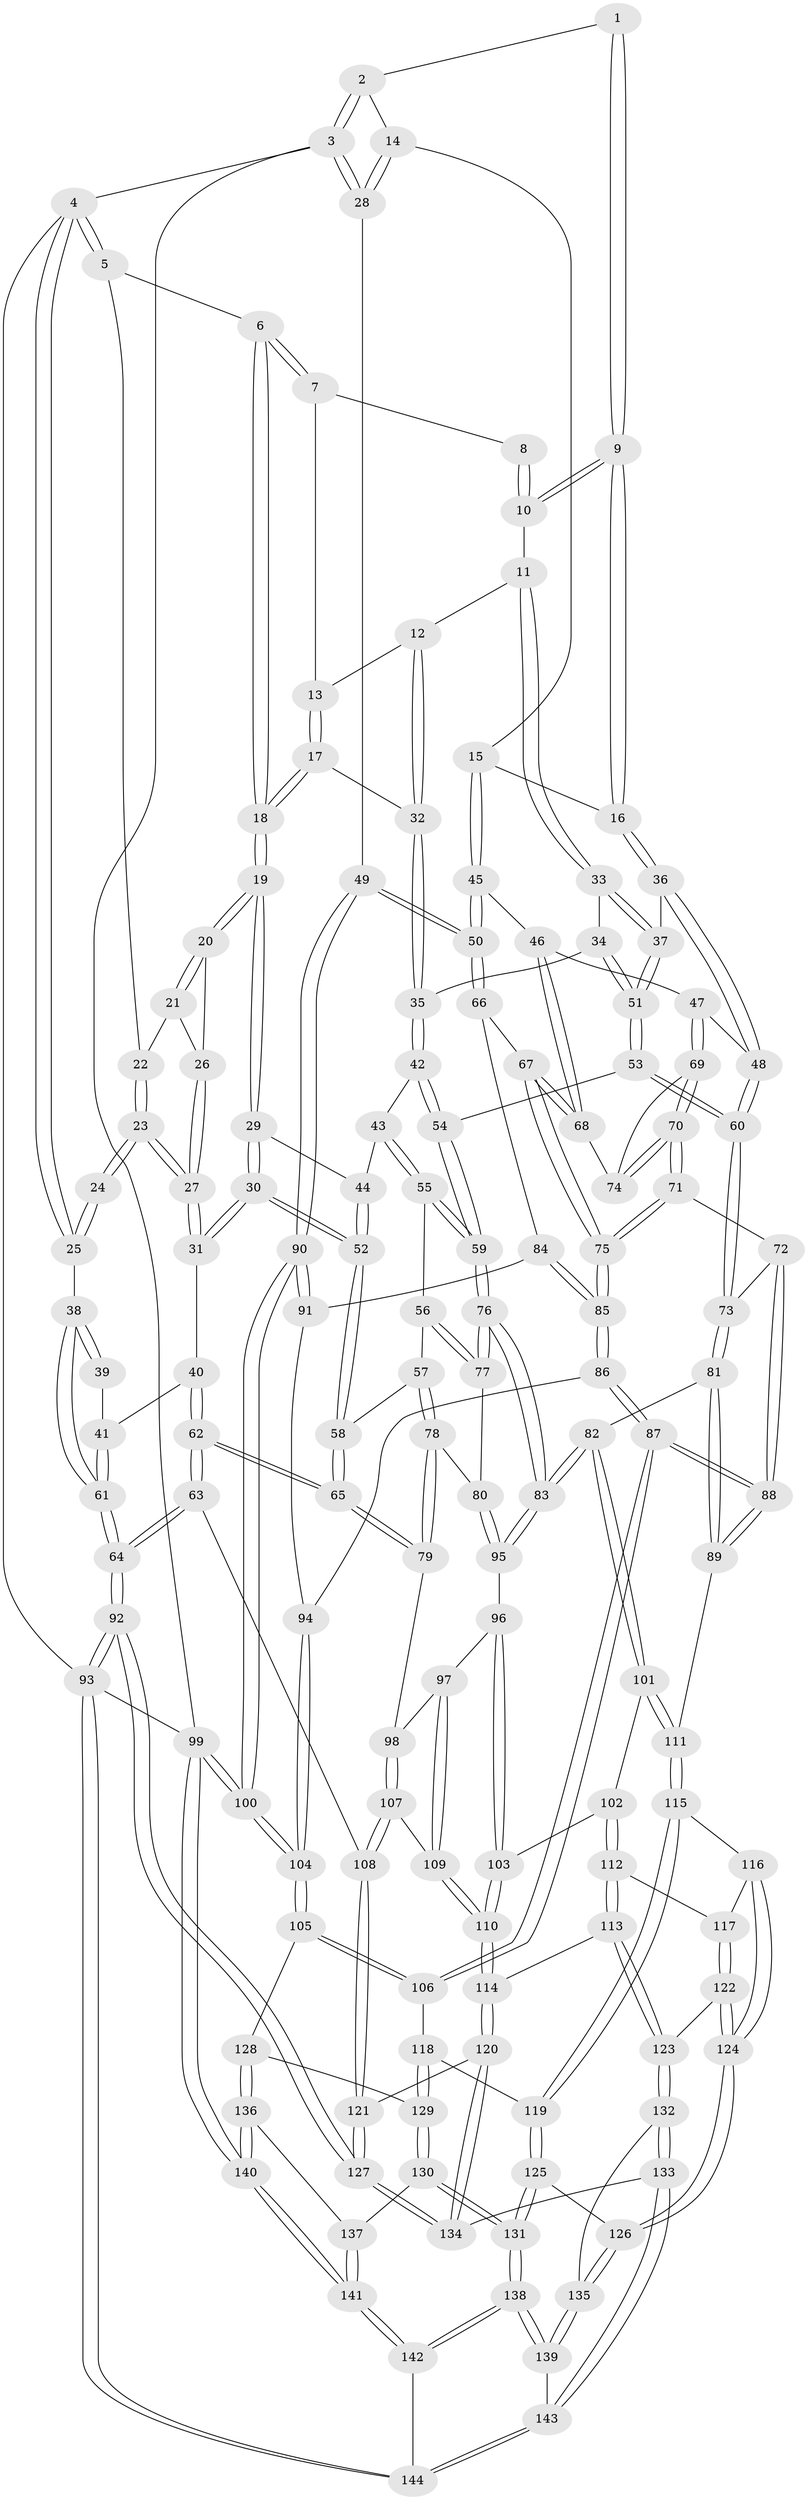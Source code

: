 // Generated by graph-tools (version 1.1) at 2025/51/03/09/25 03:51:07]
// undirected, 144 vertices, 357 edges
graph export_dot {
graph [start="1"]
  node [color=gray90,style=filled];
  1 [pos="+0.723321751718499+0"];
  2 [pos="+0.9601642624311812+0"];
  3 [pos="+1+0"];
  4 [pos="+0+0"];
  5 [pos="+0.24800983697759885+0"];
  6 [pos="+0.3739565609949209+0"];
  7 [pos="+0.4692813208164424+0"];
  8 [pos="+0.4841148968425545+0"];
  9 [pos="+0.7046449471168239+0.07226320940688512"];
  10 [pos="+0.595252308330079+0.08501341739830168"];
  11 [pos="+0.5716200287278681+0.1023985447542943"];
  12 [pos="+0.5243382217760388+0.10384963470292233"];
  13 [pos="+0.4992315536225065+0"];
  14 [pos="+0.8314955648514492+0.06991466128798243"];
  15 [pos="+0.7929245001146372+0.1254304519566501"];
  16 [pos="+0.7226722276941302+0.09312533072180867"];
  17 [pos="+0.4371421490312773+0.10980882170177086"];
  18 [pos="+0.42694637548637315+0.10889766852644629"];
  19 [pos="+0.4216528249655372+0.11258884868549503"];
  20 [pos="+0.3818497576029652+0.10037241042296537"];
  21 [pos="+0.3078380123444428+0.022485731862184846"];
  22 [pos="+0.24816251662947128+0"];
  23 [pos="+0.21500252155624264+0.10797825618350756"];
  24 [pos="+0.1755722913135894+0.10364078456520973"];
  25 [pos="+0+0"];
  26 [pos="+0.3280410503580944+0.10511931608919574"];
  27 [pos="+0.23240403535740337+0.160452374161536"];
  28 [pos="+1+0"];
  29 [pos="+0.4115744962569147+0.13326347193814922"];
  30 [pos="+0.2878531370283293+0.23958742399315025"];
  31 [pos="+0.23485214860506015+0.1941937440468329"];
  32 [pos="+0.4893360804249526+0.11789463488966942"];
  33 [pos="+0.5724829501514657+0.1069913547024758"];
  34 [pos="+0.5514514602739162+0.21563724301861567"];
  35 [pos="+0.5044178823555432+0.2279465677504515"];
  36 [pos="+0.6552886534136811+0.2150576774118906"];
  37 [pos="+0.6325816115302717+0.23280791492456843"];
  38 [pos="+0+0"];
  39 [pos="+0.05183425341117203+0.11127269007035723"];
  40 [pos="+0.13053536090744094+0.23603069245890476"];
  41 [pos="+0.11104462037980471+0.22869937362935838"];
  42 [pos="+0.5001766288676479+0.2343709105789604"];
  43 [pos="+0.4636572827180743+0.24435392843400125"];
  44 [pos="+0.43968128787178845+0.22602167528311282"];
  45 [pos="+0.8157547365019416+0.1570927334454819"];
  46 [pos="+0.7925818982571163+0.24319745441677015"];
  47 [pos="+0.7919236810427519+0.24391202171365922"];
  48 [pos="+0.7802422344747373+0.24915710534504745"];
  49 [pos="+1+0.19443633352653156"];
  50 [pos="+1+0.1950467426902289"];
  51 [pos="+0.6293017429647939+0.2390365180586004"];
  52 [pos="+0.29065410030798267+0.24566063579730216"];
  53 [pos="+0.630917972478415+0.32132665151500694"];
  54 [pos="+0.5519405516477814+0.32633265799344846"];
  55 [pos="+0.4247938889120935+0.32114666629238847"];
  56 [pos="+0.3465718644966696+0.3232183157658065"];
  57 [pos="+0.3374156889391661+0.3199079196350819"];
  58 [pos="+0.29838388465629073+0.27894329632553794"];
  59 [pos="+0.49089575203605834+0.3730965338484697"];
  60 [pos="+0.6635102581671202+0.3516448587791998"];
  61 [pos="+0+0.31030379219022763"];
  62 [pos="+0.11937255702514217+0.439124216025837"];
  63 [pos="+0+0.5013184319185886"];
  64 [pos="+0+0.5019965499732715"];
  65 [pos="+0.13286907320578628+0.43998996628999937"];
  66 [pos="+1+0.2945042487696136"];
  67 [pos="+0.932611199874827+0.32394332301060935"];
  68 [pos="+0.900605572312123+0.31351928996459477"];
  69 [pos="+0.8016329225432497+0.3254251690343655"];
  70 [pos="+0.8010866197320767+0.3583116580391903"];
  71 [pos="+0.7925744322459811+0.3862195204402683"];
  72 [pos="+0.7538143184898861+0.39246430512008845"];
  73 [pos="+0.6696131383370707+0.36914841951592686"];
  74 [pos="+0.8809649433292072+0.32050774384788255"];
  75 [pos="+0.8657162874332853+0.4295283271224058"];
  76 [pos="+0.48658317951039887+0.45364663471908273"];
  77 [pos="+0.39239289682244494+0.42570524346174576"];
  78 [pos="+0.30391473499500665+0.41990990068164674"];
  79 [pos="+0.14085786202851902+0.4440966324956857"];
  80 [pos="+0.3338855734331544+0.4694785372331588"];
  81 [pos="+0.6431385908271746+0.4433287189784168"];
  82 [pos="+0.5184072952108194+0.5153178719415344"];
  83 [pos="+0.5019443540067671+0.49183613800582204"];
  84 [pos="+0.934435564782893+0.45204745433510507"];
  85 [pos="+0.873665264547239+0.46320712993089014"];
  86 [pos="+0.8678711393317459+0.4922941424066268"];
  87 [pos="+0.7800175943619355+0.5831369448638836"];
  88 [pos="+0.7713583931872079+0.5746025936855821"];
  89 [pos="+0.7454856714738629+0.5586403576654246"];
  90 [pos="+1+0.3776017305702314"];
  91 [pos="+1+0.4494769122972399"];
  92 [pos="+0+1"];
  93 [pos="+0+1"];
  94 [pos="+0.9443630955299035+0.5326765207775623"];
  95 [pos="+0.3319919041878523+0.4953304202767122"];
  96 [pos="+0.3254468858020531+0.5074602479881012"];
  97 [pos="+0.2395553095453098+0.5182417801227135"];
  98 [pos="+0.1989399019174146+0.49675437590114485"];
  99 [pos="+1+1"];
  100 [pos="+1+0.7810295825890311"];
  101 [pos="+0.5171234859682727+0.5410945194335427"];
  102 [pos="+0.4262635207505483+0.5817828753712202"];
  103 [pos="+0.3575467298036451+0.5780827378109302"];
  104 [pos="+1+0.7439192399218202"];
  105 [pos="+1+0.7436363460418989"];
  106 [pos="+0.7818618614435011+0.6060483160903422"];
  107 [pos="+0.18912234914021844+0.6147354622806512"];
  108 [pos="+0.11679073623952148+0.6387007048071354"];
  109 [pos="+0.2675010754259694+0.6358625925079305"];
  110 [pos="+0.29056944828943854+0.6611627946761275"];
  111 [pos="+0.5326931999693942+0.5673691586461238"];
  112 [pos="+0.41179027186018674+0.6731013310744366"];
  113 [pos="+0.35637043031184246+0.7279740239904416"];
  114 [pos="+0.29325070785485213+0.6956813521700714"];
  115 [pos="+0.5458343371770229+0.6133991868787901"];
  116 [pos="+0.5317720835996467+0.636617390149535"];
  117 [pos="+0.4588128077095595+0.675873026651164"];
  118 [pos="+0.7195506565954272+0.6794471090601889"];
  119 [pos="+0.664391133286016+0.698094923794067"];
  120 [pos="+0.23108919502898423+0.7400317272135015"];
  121 [pos="+0.14936733048888912+0.7241774912629804"];
  122 [pos="+0.4641102102259972+0.7596212368532147"];
  123 [pos="+0.36819945207404675+0.7448393017527418"];
  124 [pos="+0.5031121973181445+0.7760214448177116"];
  125 [pos="+0.6057829716035547+0.8185006674072071"];
  126 [pos="+0.5254677290630476+0.8071772338691501"];
  127 [pos="+0+1"];
  128 [pos="+0.8710949878190283+0.8221366126937205"];
  129 [pos="+0.7993354869772556+0.8252495018333371"];
  130 [pos="+0.7539216688907598+0.8667466767739743"];
  131 [pos="+0.6334226150402822+0.8637002023891934"];
  132 [pos="+0.3641930232484555+0.8142948552264321"];
  133 [pos="+0.2819995826475246+0.8989571828424129"];
  134 [pos="+0.23498747704897222+0.8811043211909154"];
  135 [pos="+0.45641216637167925+0.8836870749719757"];
  136 [pos="+0.8663067769920925+0.9574265414250884"];
  137 [pos="+0.7611397818057382+0.897055421442479"];
  138 [pos="+0.5900841209575601+1"];
  139 [pos="+0.4540617603039713+0.8975103793138809"];
  140 [pos="+0.9803872027448558+1"];
  141 [pos="+0.7435842049420175+1"];
  142 [pos="+0.6013860337311919+1"];
  143 [pos="+0.3339442085359606+0.9704277888878673"];
  144 [pos="+0.3450205648244778+1"];
  1 -- 2;
  1 -- 9;
  1 -- 9;
  2 -- 3;
  2 -- 3;
  2 -- 14;
  3 -- 4;
  3 -- 28;
  3 -- 28;
  3 -- 99;
  4 -- 5;
  4 -- 5;
  4 -- 25;
  4 -- 25;
  4 -- 93;
  5 -- 6;
  5 -- 22;
  6 -- 7;
  6 -- 7;
  6 -- 18;
  6 -- 18;
  7 -- 8;
  7 -- 13;
  8 -- 10;
  8 -- 10;
  9 -- 10;
  9 -- 10;
  9 -- 16;
  9 -- 16;
  10 -- 11;
  11 -- 12;
  11 -- 33;
  11 -- 33;
  12 -- 13;
  12 -- 32;
  12 -- 32;
  13 -- 17;
  13 -- 17;
  14 -- 15;
  14 -- 28;
  14 -- 28;
  15 -- 16;
  15 -- 45;
  15 -- 45;
  16 -- 36;
  16 -- 36;
  17 -- 18;
  17 -- 18;
  17 -- 32;
  18 -- 19;
  18 -- 19;
  19 -- 20;
  19 -- 20;
  19 -- 29;
  19 -- 29;
  20 -- 21;
  20 -- 21;
  20 -- 26;
  21 -- 22;
  21 -- 26;
  22 -- 23;
  22 -- 23;
  23 -- 24;
  23 -- 24;
  23 -- 27;
  23 -- 27;
  24 -- 25;
  24 -- 25;
  25 -- 38;
  26 -- 27;
  26 -- 27;
  27 -- 31;
  27 -- 31;
  28 -- 49;
  29 -- 30;
  29 -- 30;
  29 -- 44;
  30 -- 31;
  30 -- 31;
  30 -- 52;
  30 -- 52;
  31 -- 40;
  32 -- 35;
  32 -- 35;
  33 -- 34;
  33 -- 37;
  33 -- 37;
  34 -- 35;
  34 -- 51;
  34 -- 51;
  35 -- 42;
  35 -- 42;
  36 -- 37;
  36 -- 48;
  36 -- 48;
  37 -- 51;
  37 -- 51;
  38 -- 39;
  38 -- 39;
  38 -- 61;
  38 -- 61;
  39 -- 41;
  40 -- 41;
  40 -- 62;
  40 -- 62;
  41 -- 61;
  41 -- 61;
  42 -- 43;
  42 -- 54;
  42 -- 54;
  43 -- 44;
  43 -- 55;
  43 -- 55;
  44 -- 52;
  44 -- 52;
  45 -- 46;
  45 -- 50;
  45 -- 50;
  46 -- 47;
  46 -- 68;
  46 -- 68;
  47 -- 48;
  47 -- 69;
  47 -- 69;
  48 -- 60;
  48 -- 60;
  49 -- 50;
  49 -- 50;
  49 -- 90;
  49 -- 90;
  50 -- 66;
  50 -- 66;
  51 -- 53;
  51 -- 53;
  52 -- 58;
  52 -- 58;
  53 -- 54;
  53 -- 60;
  53 -- 60;
  54 -- 59;
  54 -- 59;
  55 -- 56;
  55 -- 59;
  55 -- 59;
  56 -- 57;
  56 -- 77;
  56 -- 77;
  57 -- 58;
  57 -- 78;
  57 -- 78;
  58 -- 65;
  58 -- 65;
  59 -- 76;
  59 -- 76;
  60 -- 73;
  60 -- 73;
  61 -- 64;
  61 -- 64;
  62 -- 63;
  62 -- 63;
  62 -- 65;
  62 -- 65;
  63 -- 64;
  63 -- 64;
  63 -- 108;
  64 -- 92;
  64 -- 92;
  65 -- 79;
  65 -- 79;
  66 -- 67;
  66 -- 84;
  67 -- 68;
  67 -- 68;
  67 -- 75;
  67 -- 75;
  68 -- 74;
  69 -- 70;
  69 -- 70;
  69 -- 74;
  70 -- 71;
  70 -- 71;
  70 -- 74;
  70 -- 74;
  71 -- 72;
  71 -- 75;
  71 -- 75;
  72 -- 73;
  72 -- 88;
  72 -- 88;
  73 -- 81;
  73 -- 81;
  75 -- 85;
  75 -- 85;
  76 -- 77;
  76 -- 77;
  76 -- 83;
  76 -- 83;
  77 -- 80;
  78 -- 79;
  78 -- 79;
  78 -- 80;
  79 -- 98;
  80 -- 95;
  80 -- 95;
  81 -- 82;
  81 -- 89;
  81 -- 89;
  82 -- 83;
  82 -- 83;
  82 -- 101;
  82 -- 101;
  83 -- 95;
  83 -- 95;
  84 -- 85;
  84 -- 85;
  84 -- 91;
  85 -- 86;
  85 -- 86;
  86 -- 87;
  86 -- 87;
  86 -- 94;
  87 -- 88;
  87 -- 88;
  87 -- 106;
  87 -- 106;
  88 -- 89;
  88 -- 89;
  89 -- 111;
  90 -- 91;
  90 -- 91;
  90 -- 100;
  90 -- 100;
  91 -- 94;
  92 -- 93;
  92 -- 93;
  92 -- 127;
  92 -- 127;
  93 -- 144;
  93 -- 144;
  93 -- 99;
  94 -- 104;
  94 -- 104;
  95 -- 96;
  96 -- 97;
  96 -- 103;
  96 -- 103;
  97 -- 98;
  97 -- 109;
  97 -- 109;
  98 -- 107;
  98 -- 107;
  99 -- 100;
  99 -- 100;
  99 -- 140;
  99 -- 140;
  100 -- 104;
  100 -- 104;
  101 -- 102;
  101 -- 111;
  101 -- 111;
  102 -- 103;
  102 -- 112;
  102 -- 112;
  103 -- 110;
  103 -- 110;
  104 -- 105;
  104 -- 105;
  105 -- 106;
  105 -- 106;
  105 -- 128;
  106 -- 118;
  107 -- 108;
  107 -- 108;
  107 -- 109;
  108 -- 121;
  108 -- 121;
  109 -- 110;
  109 -- 110;
  110 -- 114;
  110 -- 114;
  111 -- 115;
  111 -- 115;
  112 -- 113;
  112 -- 113;
  112 -- 117;
  113 -- 114;
  113 -- 123;
  113 -- 123;
  114 -- 120;
  114 -- 120;
  115 -- 116;
  115 -- 119;
  115 -- 119;
  116 -- 117;
  116 -- 124;
  116 -- 124;
  117 -- 122;
  117 -- 122;
  118 -- 119;
  118 -- 129;
  118 -- 129;
  119 -- 125;
  119 -- 125;
  120 -- 121;
  120 -- 134;
  120 -- 134;
  121 -- 127;
  121 -- 127;
  122 -- 123;
  122 -- 124;
  122 -- 124;
  123 -- 132;
  123 -- 132;
  124 -- 126;
  124 -- 126;
  125 -- 126;
  125 -- 131;
  125 -- 131;
  126 -- 135;
  126 -- 135;
  127 -- 134;
  127 -- 134;
  128 -- 129;
  128 -- 136;
  128 -- 136;
  129 -- 130;
  129 -- 130;
  130 -- 131;
  130 -- 131;
  130 -- 137;
  131 -- 138;
  131 -- 138;
  132 -- 133;
  132 -- 133;
  132 -- 135;
  133 -- 134;
  133 -- 143;
  133 -- 143;
  135 -- 139;
  135 -- 139;
  136 -- 137;
  136 -- 140;
  136 -- 140;
  137 -- 141;
  137 -- 141;
  138 -- 139;
  138 -- 139;
  138 -- 142;
  138 -- 142;
  139 -- 143;
  140 -- 141;
  140 -- 141;
  141 -- 142;
  141 -- 142;
  142 -- 144;
  143 -- 144;
  143 -- 144;
}
